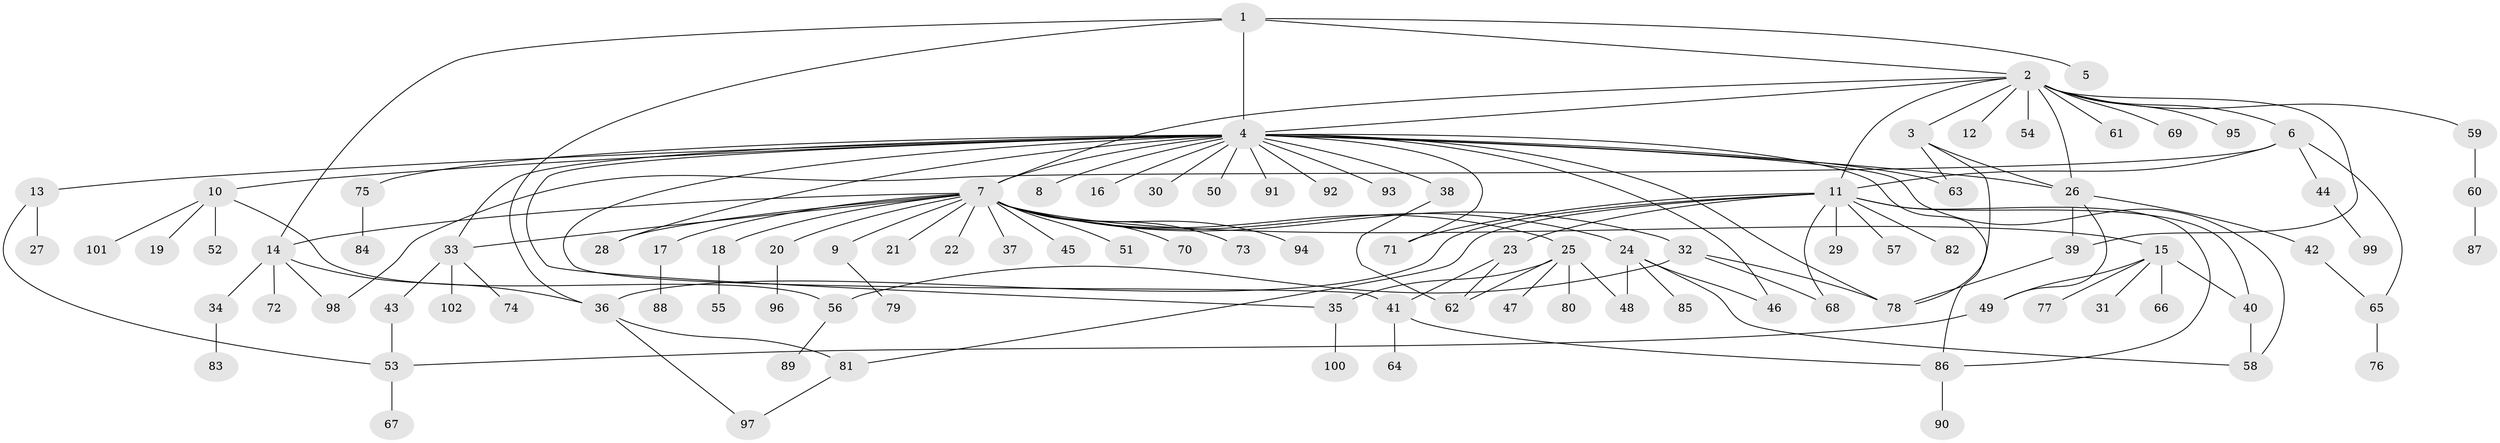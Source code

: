 // coarse degree distribution, {3: 0.04225352112676056, 1: 0.704225352112676, 30: 0.014084507042253521, 10: 0.014084507042253521, 7: 0.04225352112676056, 13: 0.014084507042253521, 4: 0.028169014084507043, 2: 0.11267605633802817, 5: 0.014084507042253521, 8: 0.014084507042253521}
// Generated by graph-tools (version 1.1) at 2025/51/03/04/25 21:51:02]
// undirected, 102 vertices, 137 edges
graph export_dot {
graph [start="1"]
  node [color=gray90,style=filled];
  1;
  2;
  3;
  4;
  5;
  6;
  7;
  8;
  9;
  10;
  11;
  12;
  13;
  14;
  15;
  16;
  17;
  18;
  19;
  20;
  21;
  22;
  23;
  24;
  25;
  26;
  27;
  28;
  29;
  30;
  31;
  32;
  33;
  34;
  35;
  36;
  37;
  38;
  39;
  40;
  41;
  42;
  43;
  44;
  45;
  46;
  47;
  48;
  49;
  50;
  51;
  52;
  53;
  54;
  55;
  56;
  57;
  58;
  59;
  60;
  61;
  62;
  63;
  64;
  65;
  66;
  67;
  68;
  69;
  70;
  71;
  72;
  73;
  74;
  75;
  76;
  77;
  78;
  79;
  80;
  81;
  82;
  83;
  84;
  85;
  86;
  87;
  88;
  89;
  90;
  91;
  92;
  93;
  94;
  95;
  96;
  97;
  98;
  99;
  100;
  101;
  102;
  1 -- 2;
  1 -- 4;
  1 -- 5;
  1 -- 14;
  1 -- 36;
  2 -- 3;
  2 -- 4;
  2 -- 6;
  2 -- 7;
  2 -- 11;
  2 -- 12;
  2 -- 26;
  2 -- 39;
  2 -- 54;
  2 -- 59;
  2 -- 61;
  2 -- 69;
  2 -- 95;
  3 -- 26;
  3 -- 63;
  3 -- 78;
  4 -- 7;
  4 -- 8;
  4 -- 10;
  4 -- 13;
  4 -- 16;
  4 -- 26;
  4 -- 28;
  4 -- 30;
  4 -- 33;
  4 -- 35;
  4 -- 38;
  4 -- 41;
  4 -- 46;
  4 -- 50;
  4 -- 58;
  4 -- 63;
  4 -- 71;
  4 -- 75;
  4 -- 78;
  4 -- 86;
  4 -- 91;
  4 -- 92;
  4 -- 93;
  6 -- 11;
  6 -- 44;
  6 -- 65;
  6 -- 98;
  7 -- 9;
  7 -- 14;
  7 -- 15;
  7 -- 17;
  7 -- 18;
  7 -- 20;
  7 -- 21;
  7 -- 22;
  7 -- 24;
  7 -- 25;
  7 -- 28;
  7 -- 32;
  7 -- 33;
  7 -- 37;
  7 -- 45;
  7 -- 51;
  7 -- 70;
  7 -- 73;
  7 -- 94;
  9 -- 79;
  10 -- 19;
  10 -- 52;
  10 -- 56;
  10 -- 101;
  11 -- 23;
  11 -- 29;
  11 -- 36;
  11 -- 40;
  11 -- 57;
  11 -- 68;
  11 -- 71;
  11 -- 81;
  11 -- 82;
  11 -- 86;
  13 -- 27;
  13 -- 53;
  14 -- 34;
  14 -- 36;
  14 -- 72;
  14 -- 98;
  15 -- 31;
  15 -- 40;
  15 -- 49;
  15 -- 66;
  15 -- 77;
  17 -- 88;
  18 -- 55;
  20 -- 96;
  23 -- 41;
  23 -- 62;
  24 -- 46;
  24 -- 48;
  24 -- 58;
  24 -- 85;
  25 -- 35;
  25 -- 47;
  25 -- 48;
  25 -- 62;
  25 -- 80;
  26 -- 39;
  26 -- 42;
  26 -- 49;
  32 -- 56;
  32 -- 68;
  32 -- 78;
  33 -- 43;
  33 -- 74;
  33 -- 102;
  34 -- 83;
  35 -- 100;
  36 -- 81;
  36 -- 97;
  38 -- 62;
  39 -- 78;
  40 -- 58;
  41 -- 64;
  41 -- 86;
  42 -- 65;
  43 -- 53;
  44 -- 99;
  49 -- 53;
  53 -- 67;
  56 -- 89;
  59 -- 60;
  60 -- 87;
  65 -- 76;
  75 -- 84;
  81 -- 97;
  86 -- 90;
}
